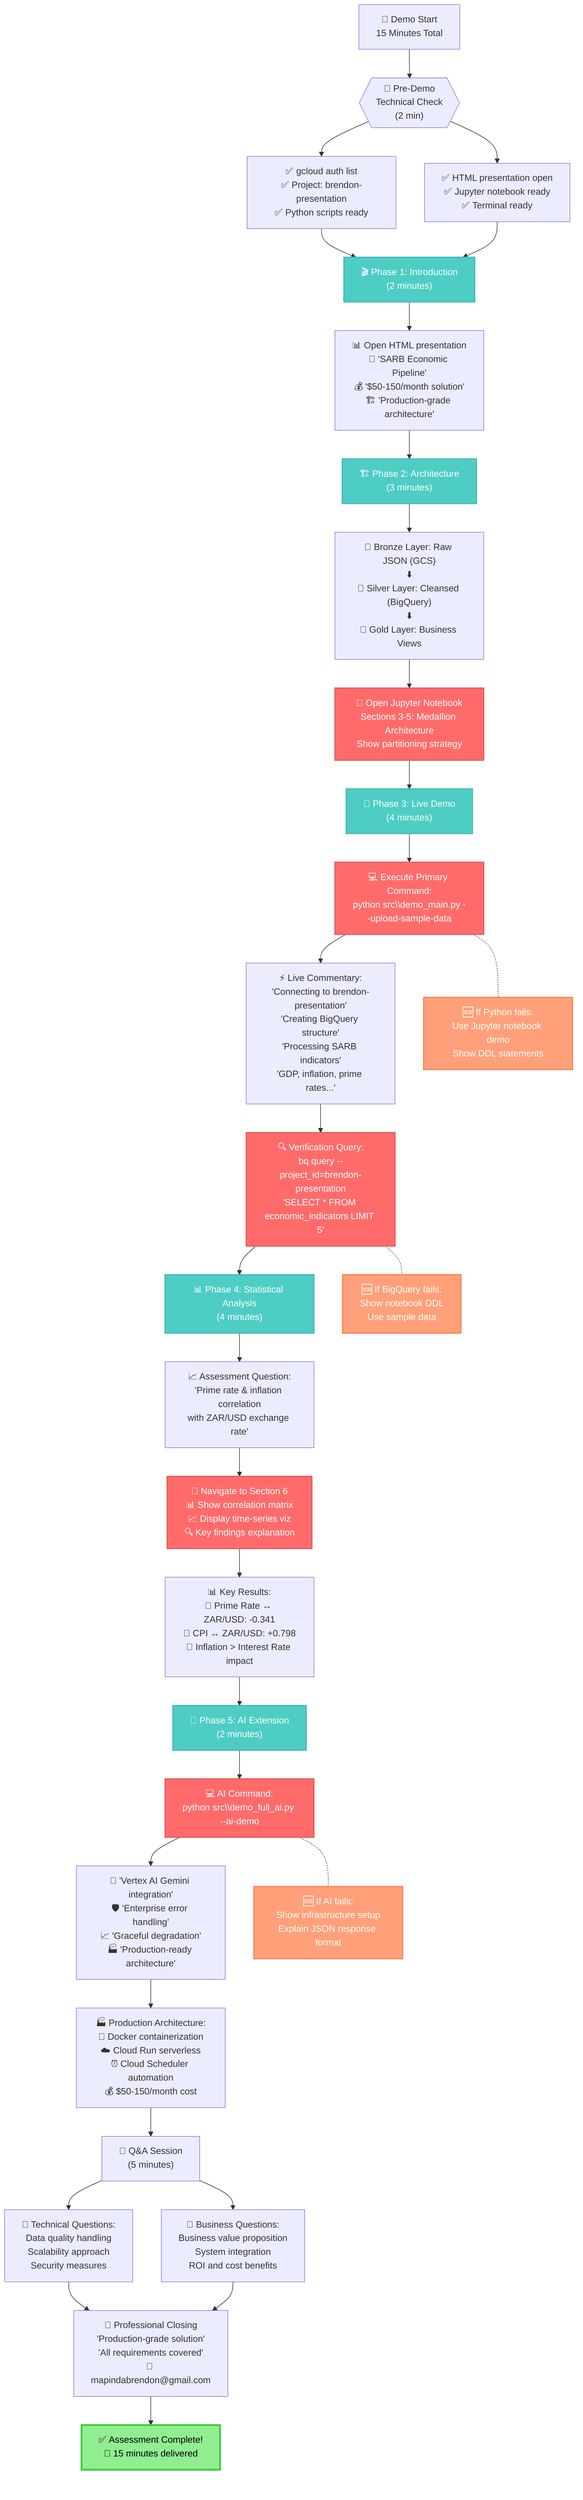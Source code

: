 flowchart TD
    %% Demo Flow Overview
    START["🚀 Demo Start<br/>15 Minutes Total"] --> CHECK{{"🔧 Pre-Demo<br/>Technical Check<br/>(2 min)"}}
    
    %% Pre-Demo Checklist
    CHECK --> GCLOUD["✅ gcloud auth list<br/>✅ Project: brendon-presentation<br/>✅ Python scripts ready"]
    CHECK --> FILES["✅ HTML presentation open<br/>✅ Jupyter notebook ready<br/>✅ Terminal ready"]
    
    GCLOUD --> PHASE1
    FILES --> PHASE1
    
    %% Phase 1: Introduction
    PHASE1["🎬 Phase 1: Introduction<br/>(2 minutes)"] --> INTRO["📊 Open HTML presentation<br/>🏦 'SARB Economic Pipeline'<br/>💰 '$50-150/month solution'<br/>🏗️ 'Production-grade architecture'"]
    
    INTRO --> PHASE2
    
    %% Phase 2: Architecture
    PHASE2["🏗️ Phase 2: Architecture<br/>(3 minutes)"] --> ARCH["🥉 Bronze Layer: Raw JSON (GCS)<br/>⬇️<br/>🥈 Silver Layer: Cleansed (BigQuery)<br/>⬇️<br/>🥇 Gold Layer: Business Views"]
    
    ARCH --> NOTEBOOK1["📓 Open Jupyter Notebook<br/>Sections 3-5: Medallion Architecture<br/>Show partitioning strategy"]
    
    NOTEBOOK1 --> PHASE3
    
    %% Phase 3: Live Demo
    PHASE3["🚀 Phase 3: Live Demo<br/>(4 minutes)"] --> DEMO_CMD["💻 Execute Primary Command:<br/>python src\\demo_main.py --upload-sample-data"]
    
    DEMO_CMD --> DEMO_EXEC["⚡ Live Commentary:<br/>'Connecting to brendon-presentation'<br/>'Creating BigQuery structure'<br/>'Processing SARB indicators'<br/>'GDP, inflation, prime rates...'"]
    
    DEMO_EXEC --> VERIFY["🔍 Verification Query:<br/>bq query --project_id=brendon-presentation<br/>'SELECT * FROM economic_indicators LIMIT 5'"]
    
    VERIFY --> PHASE4
    
    %% Phase 4: Analysis
    PHASE4["📊 Phase 4: Statistical Analysis<br/>(4 minutes)"] --> ANALYSIS["📈 Assessment Question:<br/>'Prime rate & inflation correlation<br/>with ZAR/USD exchange rate'"]
    
    ANALYSIS --> NOTEBOOK2["📓 Navigate to Section 6<br/>📊 Show correlation matrix<br/>📈 Display time-series viz<br/>🔍 Key findings explanation"]
    
    NOTEBOOK2 --> FINDINGS["📊 Key Results:<br/>🔸 Prime Rate ↔ ZAR/USD: -0.341<br/>🔸 CPI ↔ ZAR/USD: +0.798<br/>🔸 Inflation > Interest Rate impact"]
    
    FINDINGS --> PHASE5
    
    %% Phase 5: AI Extension
    PHASE5["🤖 Phase 5: AI Extension<br/>(2 minutes)"] --> AI_DEMO["💻 AI Command:<br/>python src\\demo_full_ai.py --ai-demo"]
    
    AI_DEMO --> AI_EXPLAIN["🤖 'Vertex AI Gemini integration'<br/>🛡️ 'Enterprise error handling'<br/>📈 'Graceful degradation'<br/>🏭 'Production-ready architecture'"]
    
    AI_EXPLAIN --> PROD["🏭 Production Architecture:<br/>🐳 Docker containerization<br/>☁️ Cloud Run serverless<br/>⏰ Cloud Scheduler automation<br/>💰 $50-150/month cost"]
    
    PROD --> QA
    
    %% Q&A and Closing
    QA["🎯 Q&A Session<br/>(5 minutes)"] --> TECH_Q["🔧 Technical Questions:<br/>Data quality handling<br/>Scalability approach<br/>Security measures"]
    
    QA --> BIZ_Q["💼 Business Questions:<br/>Business value proposition<br/>System integration<br/>ROI and cost benefits"]
    
    TECH_Q --> CLOSING
    BIZ_Q --> CLOSING
    
    CLOSING["🚀 Professional Closing<br/>'Production-grade solution'<br/>'All requirements covered'<br/>📧 mapindabrendon@gmail.com"] --> SUCCESS["✅ Assessment Complete!<br/>🎉 15 minutes delivered"]
    
    %% Emergency Backup Flows
    DEMO_CMD -.- BACKUP1["🆘 If Python fails:<br/>Use Jupyter notebook demo<br/>Show DDL statements"]
    VERIFY -.- BACKUP2["🆘 If BigQuery fails:<br/>Show notebook DDL<br/>Use sample data"]
    AI_DEMO -.- BACKUP3["🆘 If AI fails:<br/>Show infrastructure setup<br/>Explain JSON response format"]
    
    %% Styling
    classDef phaseStyle fill:#4ECDC4,stroke:#45B7B8,stroke-width:2px,color:white
    classDef actionStyle fill:#FF6B6B,stroke:#E55A5A,stroke-width:2px,color:white
    classDef emergencyStyle fill:#FFA07A,stroke:#FF7F50,stroke-width:2px,color:white
    classDef successStyle fill:#90EE90,stroke:#32CD32,stroke-width:3px,color:black
    
    class PHASE1,PHASE2,PHASE3,PHASE4,PHASE5 phaseStyle
    class DEMO_CMD,VERIFY,AI_DEMO,NOTEBOOK1,NOTEBOOK2 actionStyle
    class BACKUP1,BACKUP2,BACKUP3 emergencyStyle
    class SUCCESS successStyle
